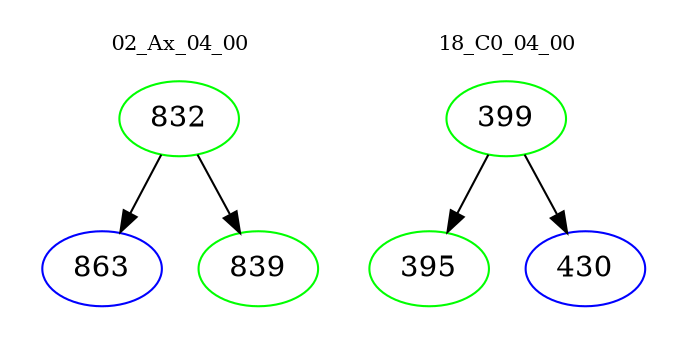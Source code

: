 digraph{
subgraph cluster_0 {
color = white
label = "02_Ax_04_00";
fontsize=10;
T0_832 [label="832", color="green"]
T0_832 -> T0_863 [color="black"]
T0_863 [label="863", color="blue"]
T0_832 -> T0_839 [color="black"]
T0_839 [label="839", color="green"]
}
subgraph cluster_1 {
color = white
label = "18_C0_04_00";
fontsize=10;
T1_399 [label="399", color="green"]
T1_399 -> T1_395 [color="black"]
T1_395 [label="395", color="green"]
T1_399 -> T1_430 [color="black"]
T1_430 [label="430", color="blue"]
}
}
